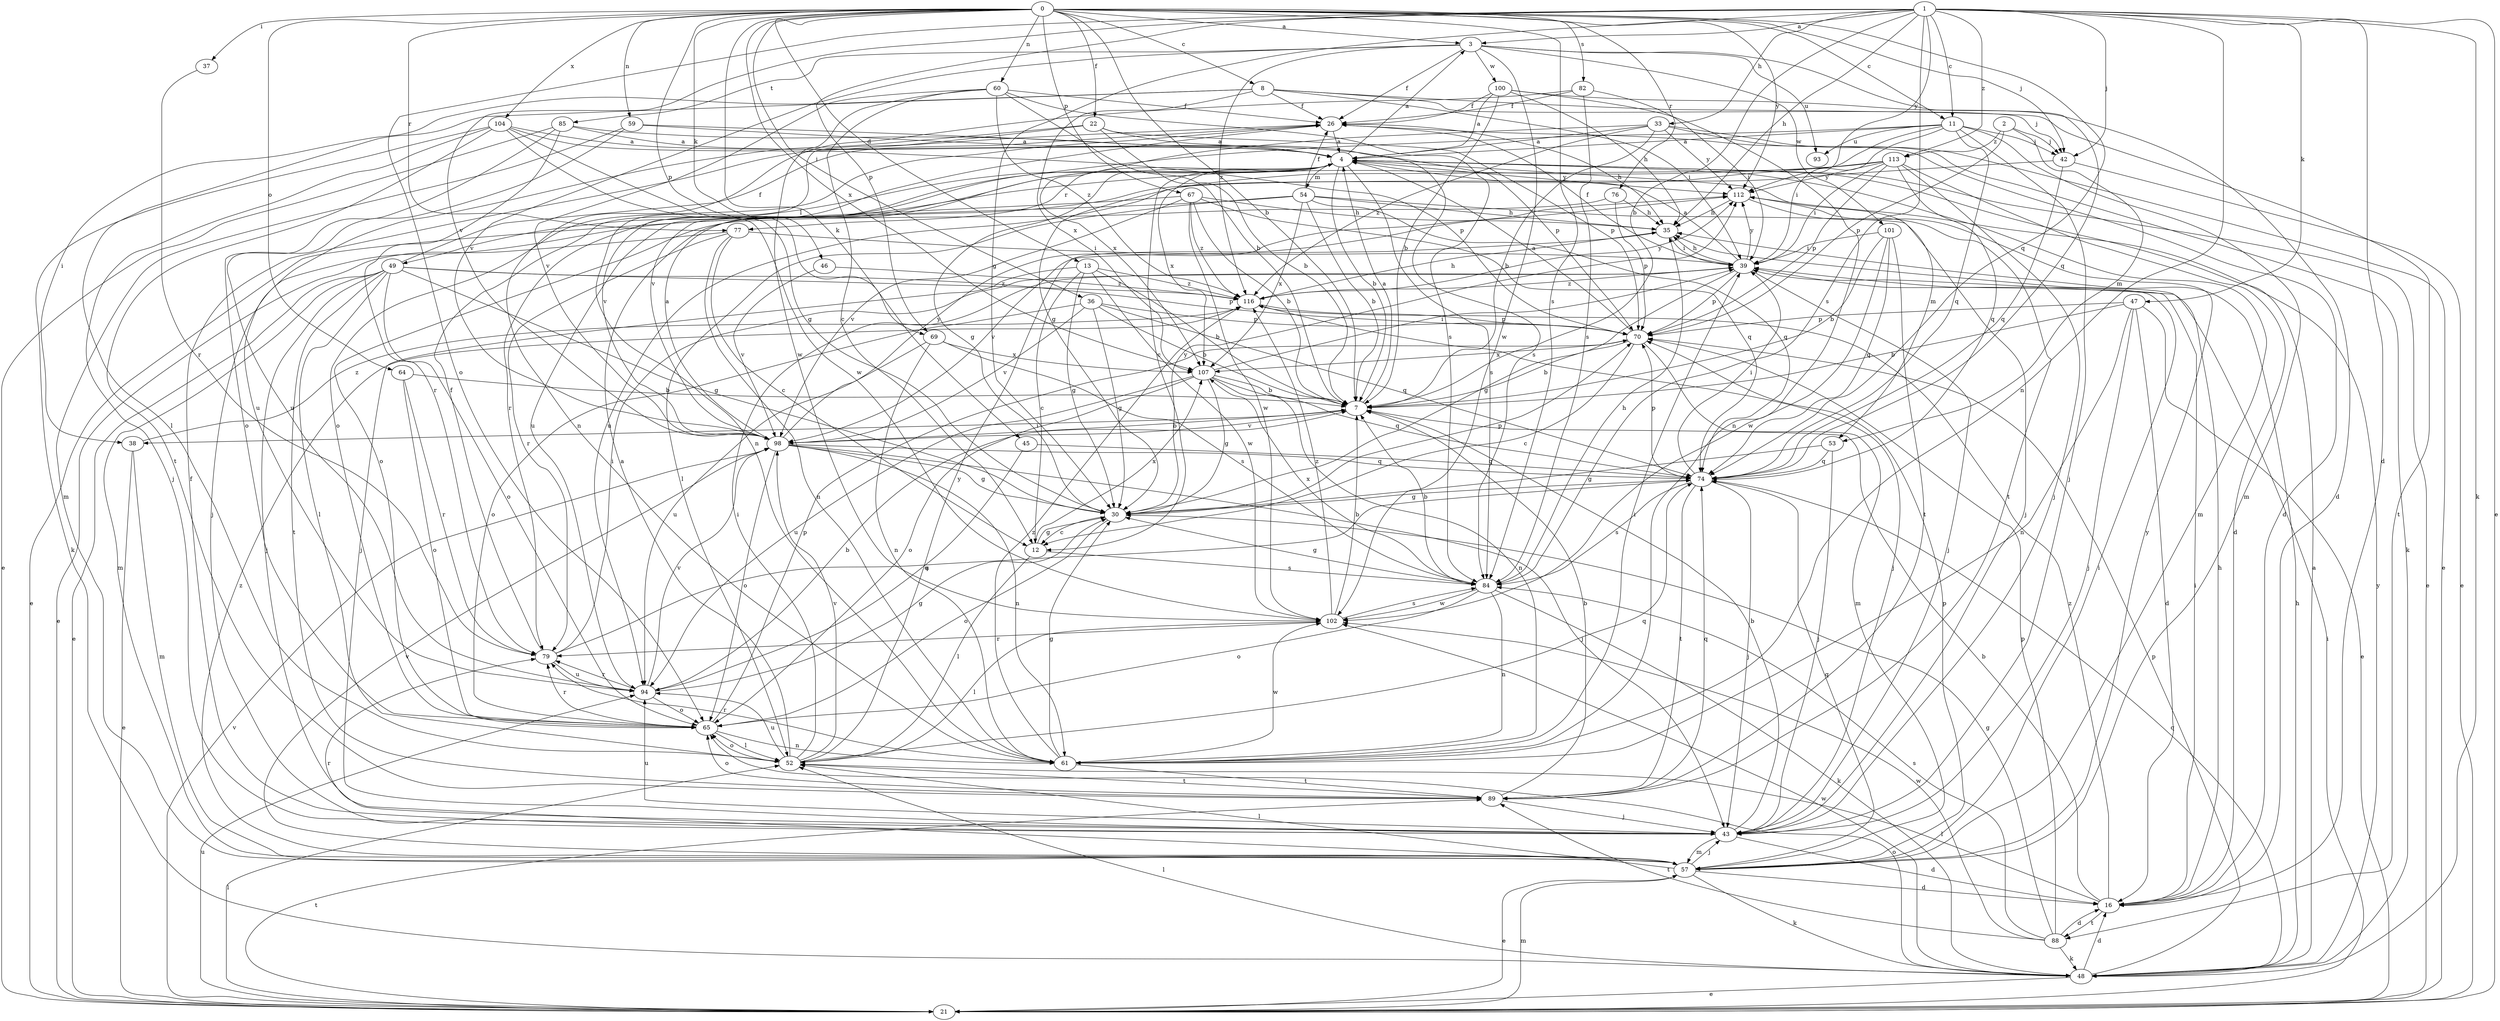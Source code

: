 strict digraph  {
0;
1;
2;
3;
4;
7;
8;
11;
12;
13;
16;
21;
22;
26;
30;
33;
35;
36;
37;
38;
39;
42;
43;
45;
46;
47;
48;
49;
52;
53;
54;
57;
59;
60;
61;
64;
65;
67;
69;
70;
74;
76;
77;
79;
82;
84;
85;
88;
89;
93;
94;
98;
100;
101;
102;
104;
107;
112;
113;
116;
0 -> 3  [label=a];
0 -> 7  [label=b];
0 -> 8  [label=c];
0 -> 11  [label=c];
0 -> 13  [label=d];
0 -> 22  [label=f];
0 -> 36  [label=i];
0 -> 37  [label=i];
0 -> 42  [label=j];
0 -> 45  [label=k];
0 -> 46  [label=k];
0 -> 59  [label=n];
0 -> 60  [label=n];
0 -> 64  [label=o];
0 -> 67  [label=p];
0 -> 69  [label=p];
0 -> 74  [label=q];
0 -> 76  [label=r];
0 -> 77  [label=r];
0 -> 82  [label=s];
0 -> 84  [label=s];
0 -> 104  [label=x];
0 -> 107  [label=x];
0 -> 112  [label=y];
1 -> 3  [label=a];
1 -> 7  [label=b];
1 -> 11  [label=c];
1 -> 16  [label=d];
1 -> 21  [label=e];
1 -> 30  [label=g];
1 -> 33  [label=h];
1 -> 35  [label=h];
1 -> 42  [label=j];
1 -> 47  [label=k];
1 -> 48  [label=k];
1 -> 61  [label=n];
1 -> 65  [label=o];
1 -> 69  [label=p];
1 -> 84  [label=s];
1 -> 98  [label=v];
1 -> 112  [label=y];
1 -> 113  [label=z];
2 -> 42  [label=j];
2 -> 53  [label=m];
2 -> 70  [label=p];
2 -> 113  [label=z];
3 -> 26  [label=f];
3 -> 74  [label=q];
3 -> 85  [label=t];
3 -> 93  [label=u];
3 -> 98  [label=v];
3 -> 100  [label=w];
3 -> 101  [label=w];
3 -> 102  [label=w];
3 -> 116  [label=z];
4 -> 3  [label=a];
4 -> 7  [label=b];
4 -> 12  [label=c];
4 -> 21  [label=e];
4 -> 30  [label=g];
4 -> 49  [label=l];
4 -> 53  [label=m];
4 -> 54  [label=m];
4 -> 57  [label=m];
4 -> 77  [label=r];
4 -> 84  [label=s];
4 -> 98  [label=v];
4 -> 107  [label=x];
4 -> 112  [label=y];
7 -> 4  [label=a];
7 -> 38  [label=i];
7 -> 98  [label=v];
8 -> 26  [label=f];
8 -> 38  [label=i];
8 -> 39  [label=i];
8 -> 42  [label=j];
8 -> 52  [label=l];
8 -> 88  [label=t];
8 -> 107  [label=x];
11 -> 4  [label=a];
11 -> 30  [label=g];
11 -> 39  [label=i];
11 -> 42  [label=j];
11 -> 43  [label=j];
11 -> 57  [label=m];
11 -> 74  [label=q];
11 -> 93  [label=u];
11 -> 98  [label=v];
12 -> 30  [label=g];
12 -> 52  [label=l];
12 -> 84  [label=s];
12 -> 107  [label=x];
13 -> 7  [label=b];
13 -> 12  [label=c];
13 -> 30  [label=g];
13 -> 43  [label=j];
13 -> 102  [label=w];
13 -> 116  [label=z];
16 -> 7  [label=b];
16 -> 35  [label=h];
16 -> 39  [label=i];
16 -> 52  [label=l];
16 -> 88  [label=t];
16 -> 116  [label=z];
21 -> 39  [label=i];
21 -> 52  [label=l];
21 -> 57  [label=m];
21 -> 89  [label=t];
21 -> 94  [label=u];
21 -> 98  [label=v];
22 -> 4  [label=a];
22 -> 7  [label=b];
22 -> 61  [label=n];
22 -> 70  [label=p];
22 -> 94  [label=u];
26 -> 4  [label=a];
26 -> 16  [label=d];
26 -> 35  [label=h];
26 -> 65  [label=o];
30 -> 12  [label=c];
30 -> 65  [label=o];
30 -> 70  [label=p];
30 -> 112  [label=y];
33 -> 4  [label=a];
33 -> 7  [label=b];
33 -> 21  [label=e];
33 -> 48  [label=k];
33 -> 107  [label=x];
33 -> 112  [label=y];
33 -> 116  [label=z];
35 -> 39  [label=i];
35 -> 98  [label=v];
36 -> 7  [label=b];
36 -> 30  [label=g];
36 -> 65  [label=o];
36 -> 70  [label=p];
36 -> 74  [label=q];
36 -> 98  [label=v];
37 -> 79  [label=r];
38 -> 21  [label=e];
38 -> 57  [label=m];
38 -> 116  [label=z];
39 -> 4  [label=a];
39 -> 26  [label=f];
39 -> 30  [label=g];
39 -> 35  [label=h];
39 -> 43  [label=j];
39 -> 70  [label=p];
39 -> 112  [label=y];
39 -> 116  [label=z];
42 -> 21  [label=e];
42 -> 74  [label=q];
42 -> 94  [label=u];
43 -> 7  [label=b];
43 -> 16  [label=d];
43 -> 26  [label=f];
43 -> 57  [label=m];
43 -> 94  [label=u];
45 -> 74  [label=q];
45 -> 94  [label=u];
46 -> 98  [label=v];
46 -> 116  [label=z];
47 -> 7  [label=b];
47 -> 16  [label=d];
47 -> 21  [label=e];
47 -> 43  [label=j];
47 -> 61  [label=n];
47 -> 70  [label=p];
48 -> 4  [label=a];
48 -> 16  [label=d];
48 -> 21  [label=e];
48 -> 35  [label=h];
48 -> 52  [label=l];
48 -> 65  [label=o];
48 -> 70  [label=p];
48 -> 74  [label=q];
48 -> 102  [label=w];
48 -> 112  [label=y];
49 -> 21  [label=e];
49 -> 26  [label=f];
49 -> 30  [label=g];
49 -> 43  [label=j];
49 -> 52  [label=l];
49 -> 57  [label=m];
49 -> 65  [label=o];
49 -> 70  [label=p];
49 -> 89  [label=t];
49 -> 116  [label=z];
52 -> 4  [label=a];
52 -> 39  [label=i];
52 -> 65  [label=o];
52 -> 74  [label=q];
52 -> 89  [label=t];
52 -> 94  [label=u];
52 -> 98  [label=v];
52 -> 112  [label=y];
53 -> 30  [label=g];
53 -> 43  [label=j];
53 -> 74  [label=q];
54 -> 7  [label=b];
54 -> 21  [label=e];
54 -> 26  [label=f];
54 -> 35  [label=h];
54 -> 43  [label=j];
54 -> 52  [label=l];
54 -> 74  [label=q];
54 -> 107  [label=x];
57 -> 16  [label=d];
57 -> 21  [label=e];
57 -> 39  [label=i];
57 -> 43  [label=j];
57 -> 48  [label=k];
57 -> 52  [label=l];
57 -> 70  [label=p];
57 -> 74  [label=q];
57 -> 79  [label=r];
57 -> 98  [label=v];
57 -> 112  [label=y];
57 -> 116  [label=z];
59 -> 4  [label=a];
59 -> 57  [label=m];
59 -> 84  [label=s];
59 -> 94  [label=u];
60 -> 7  [label=b];
60 -> 12  [label=c];
60 -> 26  [label=f];
60 -> 84  [label=s];
60 -> 98  [label=v];
60 -> 102  [label=w];
60 -> 116  [label=z];
61 -> 30  [label=g];
61 -> 39  [label=i];
61 -> 79  [label=r];
61 -> 89  [label=t];
61 -> 102  [label=w];
61 -> 116  [label=z];
64 -> 7  [label=b];
64 -> 65  [label=o];
64 -> 79  [label=r];
65 -> 52  [label=l];
65 -> 61  [label=n];
65 -> 70  [label=p];
65 -> 79  [label=r];
67 -> 7  [label=b];
67 -> 35  [label=h];
67 -> 43  [label=j];
67 -> 74  [label=q];
67 -> 98  [label=v];
67 -> 102  [label=w];
67 -> 116  [label=z];
69 -> 61  [label=n];
69 -> 84  [label=s];
69 -> 94  [label=u];
69 -> 107  [label=x];
70 -> 4  [label=a];
70 -> 7  [label=b];
70 -> 12  [label=c];
70 -> 57  [label=m];
70 -> 107  [label=x];
74 -> 30  [label=g];
74 -> 39  [label=i];
74 -> 43  [label=j];
74 -> 70  [label=p];
74 -> 84  [label=s];
74 -> 89  [label=t];
76 -> 35  [label=h];
76 -> 65  [label=o];
76 -> 70  [label=p];
77 -> 12  [label=c];
77 -> 21  [label=e];
77 -> 39  [label=i];
77 -> 61  [label=n];
77 -> 79  [label=r];
79 -> 26  [label=f];
79 -> 39  [label=i];
79 -> 74  [label=q];
79 -> 94  [label=u];
82 -> 26  [label=f];
82 -> 39  [label=i];
82 -> 61  [label=n];
82 -> 84  [label=s];
84 -> 7  [label=b];
84 -> 30  [label=g];
84 -> 35  [label=h];
84 -> 48  [label=k];
84 -> 61  [label=n];
84 -> 65  [label=o];
84 -> 102  [label=w];
84 -> 107  [label=x];
85 -> 4  [label=a];
85 -> 21  [label=e];
85 -> 65  [label=o];
85 -> 70  [label=p];
85 -> 79  [label=r];
88 -> 16  [label=d];
88 -> 30  [label=g];
88 -> 48  [label=k];
88 -> 70  [label=p];
88 -> 84  [label=s];
88 -> 89  [label=t];
88 -> 102  [label=w];
89 -> 7  [label=b];
89 -> 43  [label=j];
89 -> 65  [label=o];
89 -> 74  [label=q];
94 -> 7  [label=b];
94 -> 30  [label=g];
94 -> 65  [label=o];
94 -> 79  [label=r];
94 -> 98  [label=v];
98 -> 4  [label=a];
98 -> 7  [label=b];
98 -> 30  [label=g];
98 -> 43  [label=j];
98 -> 61  [label=n];
98 -> 65  [label=o];
98 -> 74  [label=q];
98 -> 112  [label=y];
100 -> 4  [label=a];
100 -> 7  [label=b];
100 -> 16  [label=d];
100 -> 26  [label=f];
100 -> 35  [label=h];
100 -> 61  [label=n];
101 -> 7  [label=b];
101 -> 39  [label=i];
101 -> 74  [label=q];
101 -> 89  [label=t];
101 -> 102  [label=w];
102 -> 7  [label=b];
102 -> 52  [label=l];
102 -> 79  [label=r];
102 -> 84  [label=s];
102 -> 116  [label=z];
104 -> 4  [label=a];
104 -> 30  [label=g];
104 -> 43  [label=j];
104 -> 48  [label=k];
104 -> 70  [label=p];
104 -> 89  [label=t];
104 -> 102  [label=w];
107 -> 7  [label=b];
107 -> 30  [label=g];
107 -> 39  [label=i];
107 -> 61  [label=n];
107 -> 65  [label=o];
107 -> 74  [label=q];
107 -> 94  [label=u];
112 -> 35  [label=h];
112 -> 89  [label=t];
113 -> 16  [label=d];
113 -> 39  [label=i];
113 -> 43  [label=j];
113 -> 70  [label=p];
113 -> 74  [label=q];
113 -> 79  [label=r];
113 -> 94  [label=u];
113 -> 112  [label=y];
116 -> 35  [label=h];
116 -> 43  [label=j];
116 -> 70  [label=p];
116 -> 112  [label=y];
}
